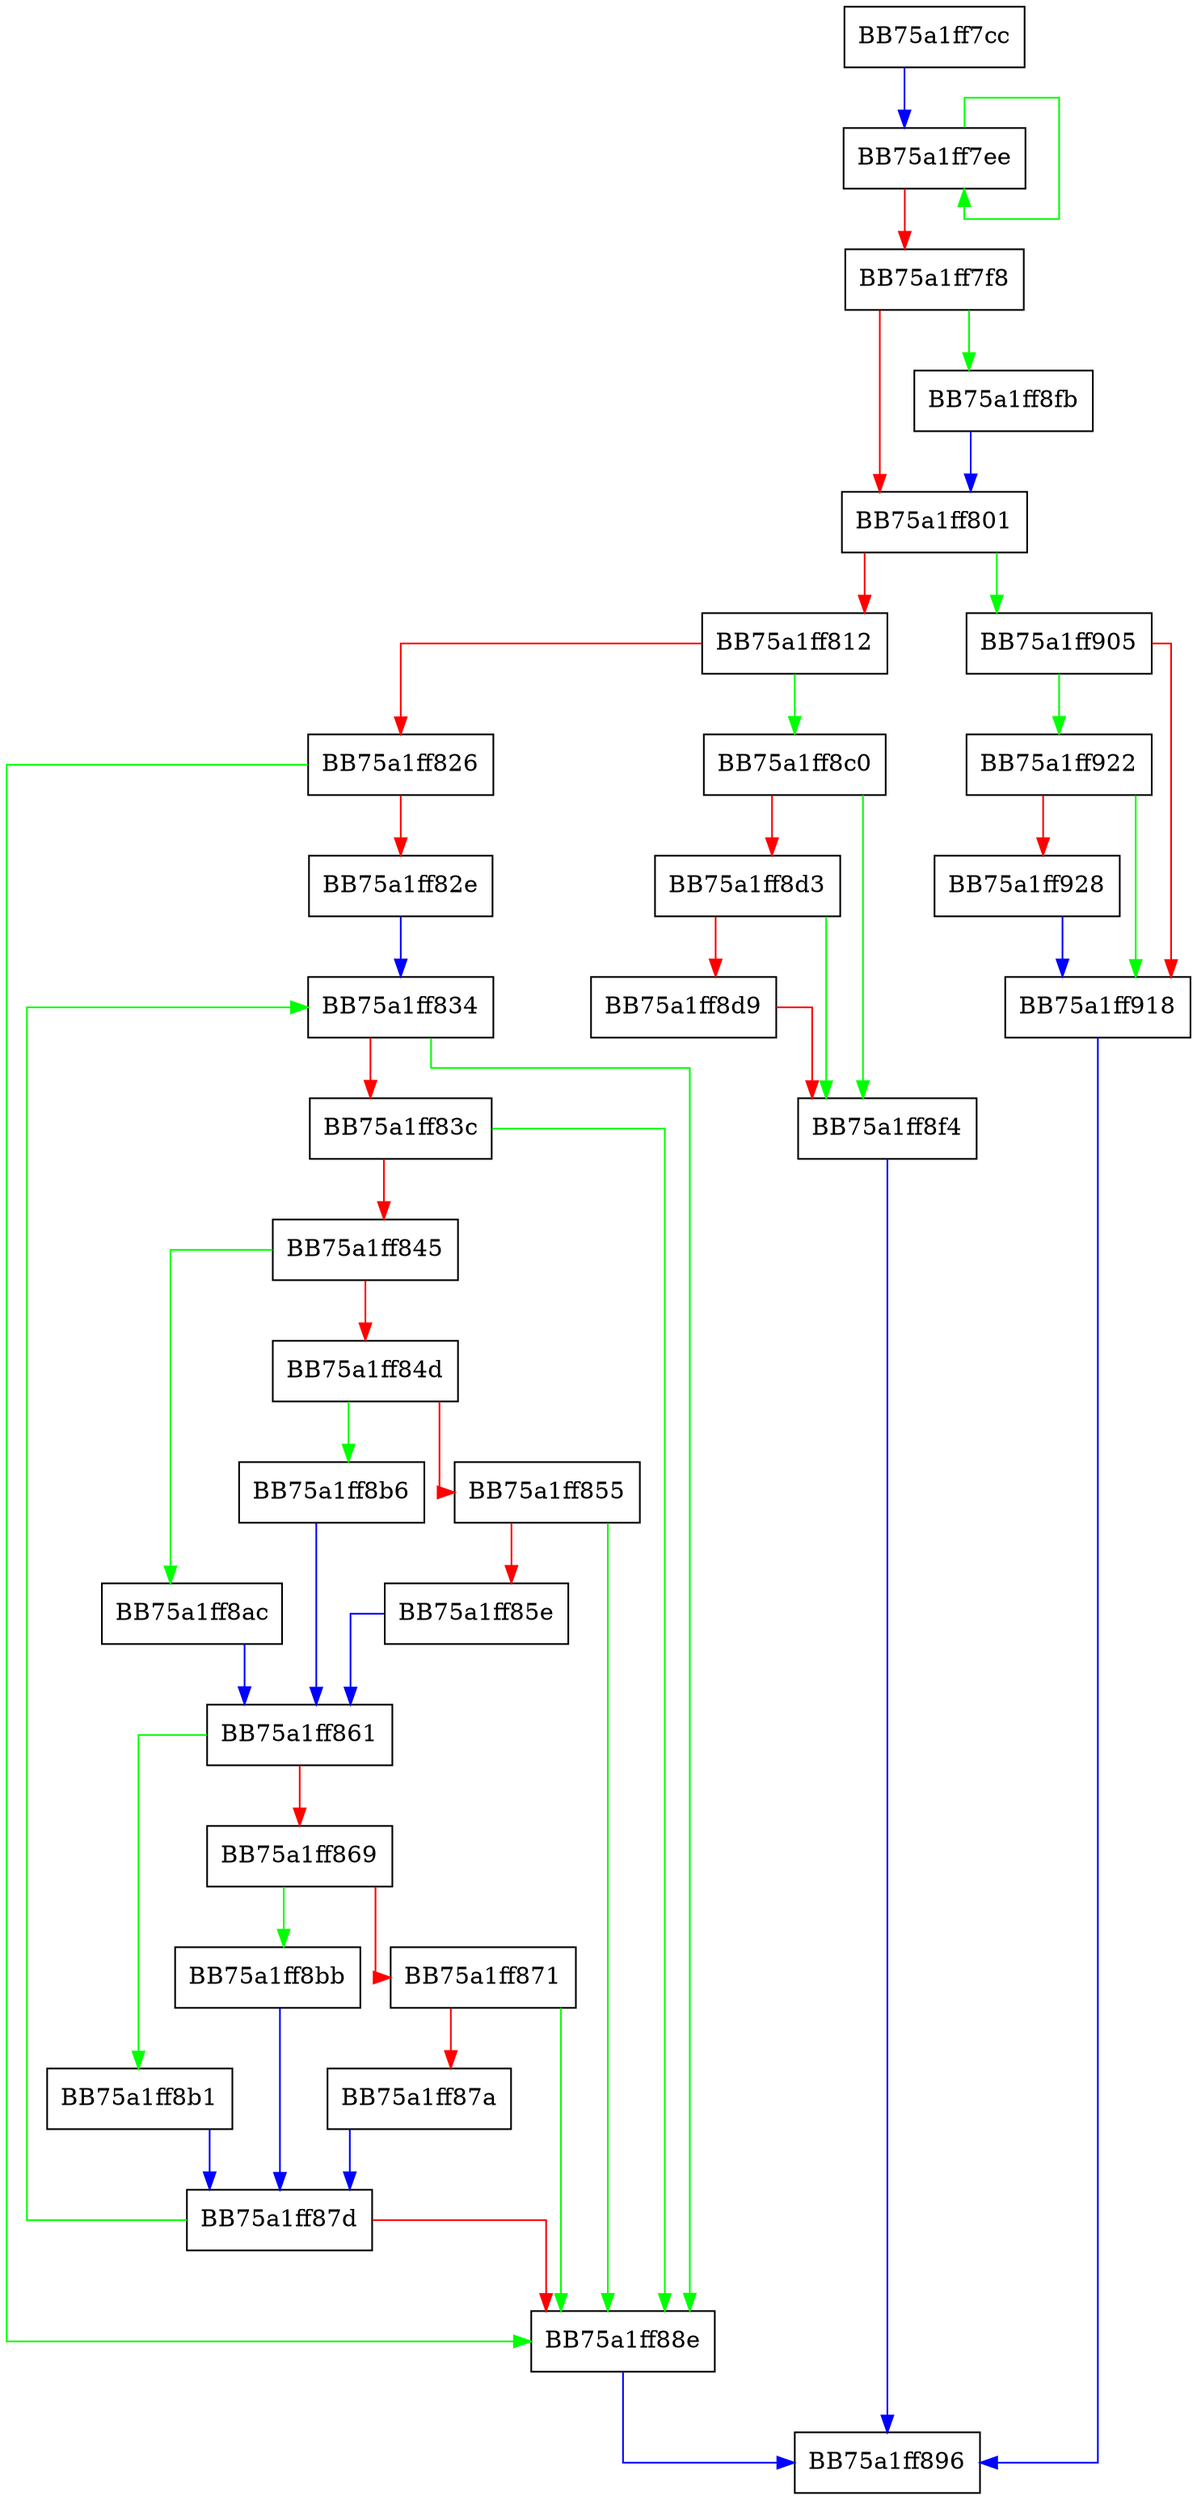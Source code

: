 digraph GetTrackingContextFromBase64String {
  node [shape="box"];
  graph [splines=ortho];
  BB75a1ff7cc -> BB75a1ff7ee [color="blue"];
  BB75a1ff7ee -> BB75a1ff7ee [color="green"];
  BB75a1ff7ee -> BB75a1ff7f8 [color="red"];
  BB75a1ff7f8 -> BB75a1ff8fb [color="green"];
  BB75a1ff7f8 -> BB75a1ff801 [color="red"];
  BB75a1ff801 -> BB75a1ff905 [color="green"];
  BB75a1ff801 -> BB75a1ff812 [color="red"];
  BB75a1ff812 -> BB75a1ff8c0 [color="green"];
  BB75a1ff812 -> BB75a1ff826 [color="red"];
  BB75a1ff826 -> BB75a1ff88e [color="green"];
  BB75a1ff826 -> BB75a1ff82e [color="red"];
  BB75a1ff82e -> BB75a1ff834 [color="blue"];
  BB75a1ff834 -> BB75a1ff88e [color="green"];
  BB75a1ff834 -> BB75a1ff83c [color="red"];
  BB75a1ff83c -> BB75a1ff88e [color="green"];
  BB75a1ff83c -> BB75a1ff845 [color="red"];
  BB75a1ff845 -> BB75a1ff8ac [color="green"];
  BB75a1ff845 -> BB75a1ff84d [color="red"];
  BB75a1ff84d -> BB75a1ff8b6 [color="green"];
  BB75a1ff84d -> BB75a1ff855 [color="red"];
  BB75a1ff855 -> BB75a1ff88e [color="green"];
  BB75a1ff855 -> BB75a1ff85e [color="red"];
  BB75a1ff85e -> BB75a1ff861 [color="blue"];
  BB75a1ff861 -> BB75a1ff8b1 [color="green"];
  BB75a1ff861 -> BB75a1ff869 [color="red"];
  BB75a1ff869 -> BB75a1ff8bb [color="green"];
  BB75a1ff869 -> BB75a1ff871 [color="red"];
  BB75a1ff871 -> BB75a1ff88e [color="green"];
  BB75a1ff871 -> BB75a1ff87a [color="red"];
  BB75a1ff87a -> BB75a1ff87d [color="blue"];
  BB75a1ff87d -> BB75a1ff834 [color="green"];
  BB75a1ff87d -> BB75a1ff88e [color="red"];
  BB75a1ff88e -> BB75a1ff896 [color="blue"];
  BB75a1ff8ac -> BB75a1ff861 [color="blue"];
  BB75a1ff8b1 -> BB75a1ff87d [color="blue"];
  BB75a1ff8b6 -> BB75a1ff861 [color="blue"];
  BB75a1ff8bb -> BB75a1ff87d [color="blue"];
  BB75a1ff8c0 -> BB75a1ff8f4 [color="green"];
  BB75a1ff8c0 -> BB75a1ff8d3 [color="red"];
  BB75a1ff8d3 -> BB75a1ff8f4 [color="green"];
  BB75a1ff8d3 -> BB75a1ff8d9 [color="red"];
  BB75a1ff8d9 -> BB75a1ff8f4 [color="red"];
  BB75a1ff8f4 -> BB75a1ff896 [color="blue"];
  BB75a1ff8fb -> BB75a1ff801 [color="blue"];
  BB75a1ff905 -> BB75a1ff922 [color="green"];
  BB75a1ff905 -> BB75a1ff918 [color="red"];
  BB75a1ff918 -> BB75a1ff896 [color="blue"];
  BB75a1ff922 -> BB75a1ff918 [color="green"];
  BB75a1ff922 -> BB75a1ff928 [color="red"];
  BB75a1ff928 -> BB75a1ff918 [color="blue"];
}